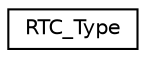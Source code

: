digraph "Graphical Class Hierarchy"
{
 // LATEX_PDF_SIZE
  edge [fontname="Helvetica",fontsize="10",labelfontname="Helvetica",labelfontsize="10"];
  node [fontname="Helvetica",fontsize="10",shape=record];
  rankdir="LR";
  Node0 [label="RTC_Type",height=0.2,width=0.4,color="black", fillcolor="white", style="filled",URL="$struct_r_t_c___type.html",tooltip=" "];
}
